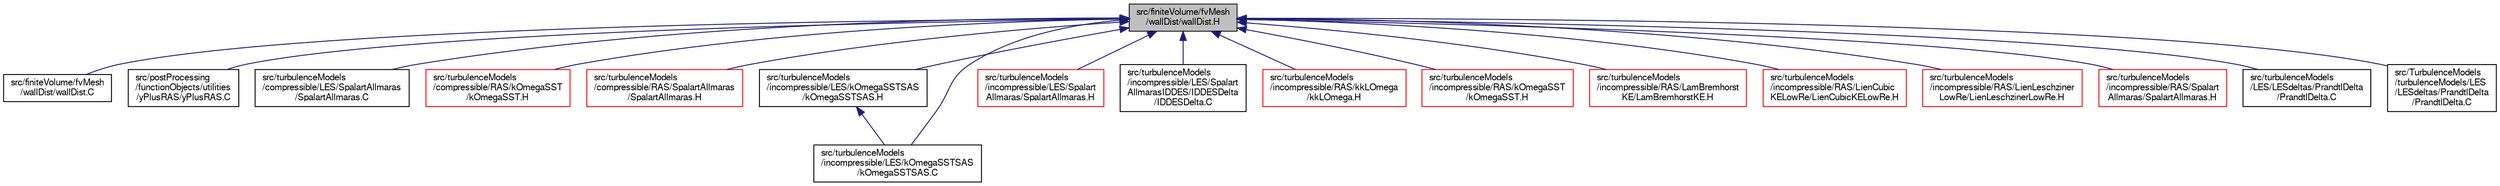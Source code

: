 digraph "src/finiteVolume/fvMesh/wallDist/wallDist.H"
{
  bgcolor="transparent";
  edge [fontname="FreeSans",fontsize="10",labelfontname="FreeSans",labelfontsize="10"];
  node [fontname="FreeSans",fontsize="10",shape=record];
  Node301 [label="src/finiteVolume/fvMesh\l/wallDist/wallDist.H",height=0.2,width=0.4,color="black", fillcolor="grey75", style="filled", fontcolor="black"];
  Node301 -> Node302 [dir="back",color="midnightblue",fontsize="10",style="solid",fontname="FreeSans"];
  Node302 [label="src/finiteVolume/fvMesh\l/wallDist/wallDist.C",height=0.2,width=0.4,color="black",URL="$a03734.html"];
  Node301 -> Node303 [dir="back",color="midnightblue",fontsize="10",style="solid",fontname="FreeSans"];
  Node303 [label="src/postProcessing\l/functionObjects/utilities\l/yPlusRAS/yPlusRAS.C",height=0.2,width=0.4,color="black",URL="$a39653.html"];
  Node301 -> Node304 [dir="back",color="midnightblue",fontsize="10",style="solid",fontname="FreeSans"];
  Node304 [label="src/turbulenceModels\l/compressible/LES/SpalartAllmaras\l/SpalartAllmaras.C",height=0.2,width=0.4,color="black",URL="$a39875.html"];
  Node301 -> Node305 [dir="back",color="midnightblue",fontsize="10",style="solid",fontname="FreeSans"];
  Node305 [label="src/turbulenceModels\l/compressible/RAS/kOmegaSST\l/kOmegaSST.H",height=0.2,width=0.4,color="red",URL="$a40145.html"];
  Node301 -> Node307 [dir="back",color="midnightblue",fontsize="10",style="solid",fontname="FreeSans"];
  Node307 [label="src/turbulenceModels\l/compressible/RAS/SpalartAllmaras\l/SpalartAllmaras.H",height=0.2,width=0.4,color="red",URL="$a39890.html"];
  Node301 -> Node309 [dir="back",color="midnightblue",fontsize="10",style="solid",fontname="FreeSans"];
  Node309 [label="src/turbulenceModels\l/incompressible/LES/kOmegaSSTSAS\l/kOmegaSSTSAS.H",height=0.2,width=0.4,color="black",URL="$a17429.html"];
  Node309 -> Node310 [dir="back",color="midnightblue",fontsize="10",style="solid",fontname="FreeSans"];
  Node310 [label="src/turbulenceModels\l/incompressible/LES/kOmegaSSTSAS\l/kOmegaSSTSAS.C",height=0.2,width=0.4,color="black",URL="$a17426.html"];
  Node301 -> Node310 [dir="back",color="midnightblue",fontsize="10",style="solid",fontname="FreeSans"];
  Node301 -> Node311 [dir="back",color="midnightblue",fontsize="10",style="solid",fontname="FreeSans"];
  Node311 [label="src/turbulenceModels\l/incompressible/LES/Spalart\lAllmaras/SpalartAllmaras.H",height=0.2,width=0.4,color="red",URL="$a39893.html"];
  Node301 -> Node313 [dir="back",color="midnightblue",fontsize="10",style="solid",fontname="FreeSans"];
  Node313 [label="src/turbulenceModels\l/incompressible/LES/Spalart\lAllmarasIDDES/IDDESDelta\l/IDDESDelta.C",height=0.2,width=0.4,color="black",URL="$a17462.html"];
  Node301 -> Node314 [dir="back",color="midnightblue",fontsize="10",style="solid",fontname="FreeSans"];
  Node314 [label="src/turbulenceModels\l/incompressible/RAS/kkLOmega\l/kkLOmega.H",height=0.2,width=0.4,color="red",URL="$a17573.html"];
  Node301 -> Node316 [dir="back",color="midnightblue",fontsize="10",style="solid",fontname="FreeSans"];
  Node316 [label="src/turbulenceModels\l/incompressible/RAS/kOmegaSST\l/kOmegaSST.H",height=0.2,width=0.4,color="red",URL="$a40148.html"];
  Node301 -> Node318 [dir="back",color="midnightblue",fontsize="10",style="solid",fontname="FreeSans"];
  Node318 [label="src/turbulenceModels\l/incompressible/RAS/LamBremhorst\lKE/LamBremhorstKE.H",height=0.2,width=0.4,color="red",URL="$a17585.html"];
  Node301 -> Node320 [dir="back",color="midnightblue",fontsize="10",style="solid",fontname="FreeSans"];
  Node320 [label="src/turbulenceModels\l/incompressible/RAS/LienCubic\lKELowRe/LienCubicKELowRe.H",height=0.2,width=0.4,color="red",URL="$a17597.html"];
  Node301 -> Node322 [dir="back",color="midnightblue",fontsize="10",style="solid",fontname="FreeSans"];
  Node322 [label="src/turbulenceModels\l/incompressible/RAS/LienLeschziner\lLowRe/LienLeschzinerLowRe.H",height=0.2,width=0.4,color="red",URL="$a17606.html"];
  Node301 -> Node324 [dir="back",color="midnightblue",fontsize="10",style="solid",fontname="FreeSans"];
  Node324 [label="src/turbulenceModels\l/incompressible/RAS/Spalart\lAllmaras/SpalartAllmaras.H",height=0.2,width=0.4,color="red",URL="$a39896.html"];
  Node301 -> Node330 [dir="back",color="midnightblue",fontsize="10",style="solid",fontname="FreeSans"];
  Node330 [label="src/turbulenceModels\l/LES/LESdeltas/PrandtlDelta\l/PrandtlDelta.C",height=0.2,width=0.4,color="black",URL="$a40490.html"];
  Node301 -> Node331 [dir="back",color="midnightblue",fontsize="10",style="solid",fontname="FreeSans"];
  Node331 [label="src/TurbulenceModels\l/turbulenceModels/LES\l/LESdeltas/PrandtlDelta\l/PrandtlDelta.C",height=0.2,width=0.4,color="black",URL="$a40493.html"];
}
